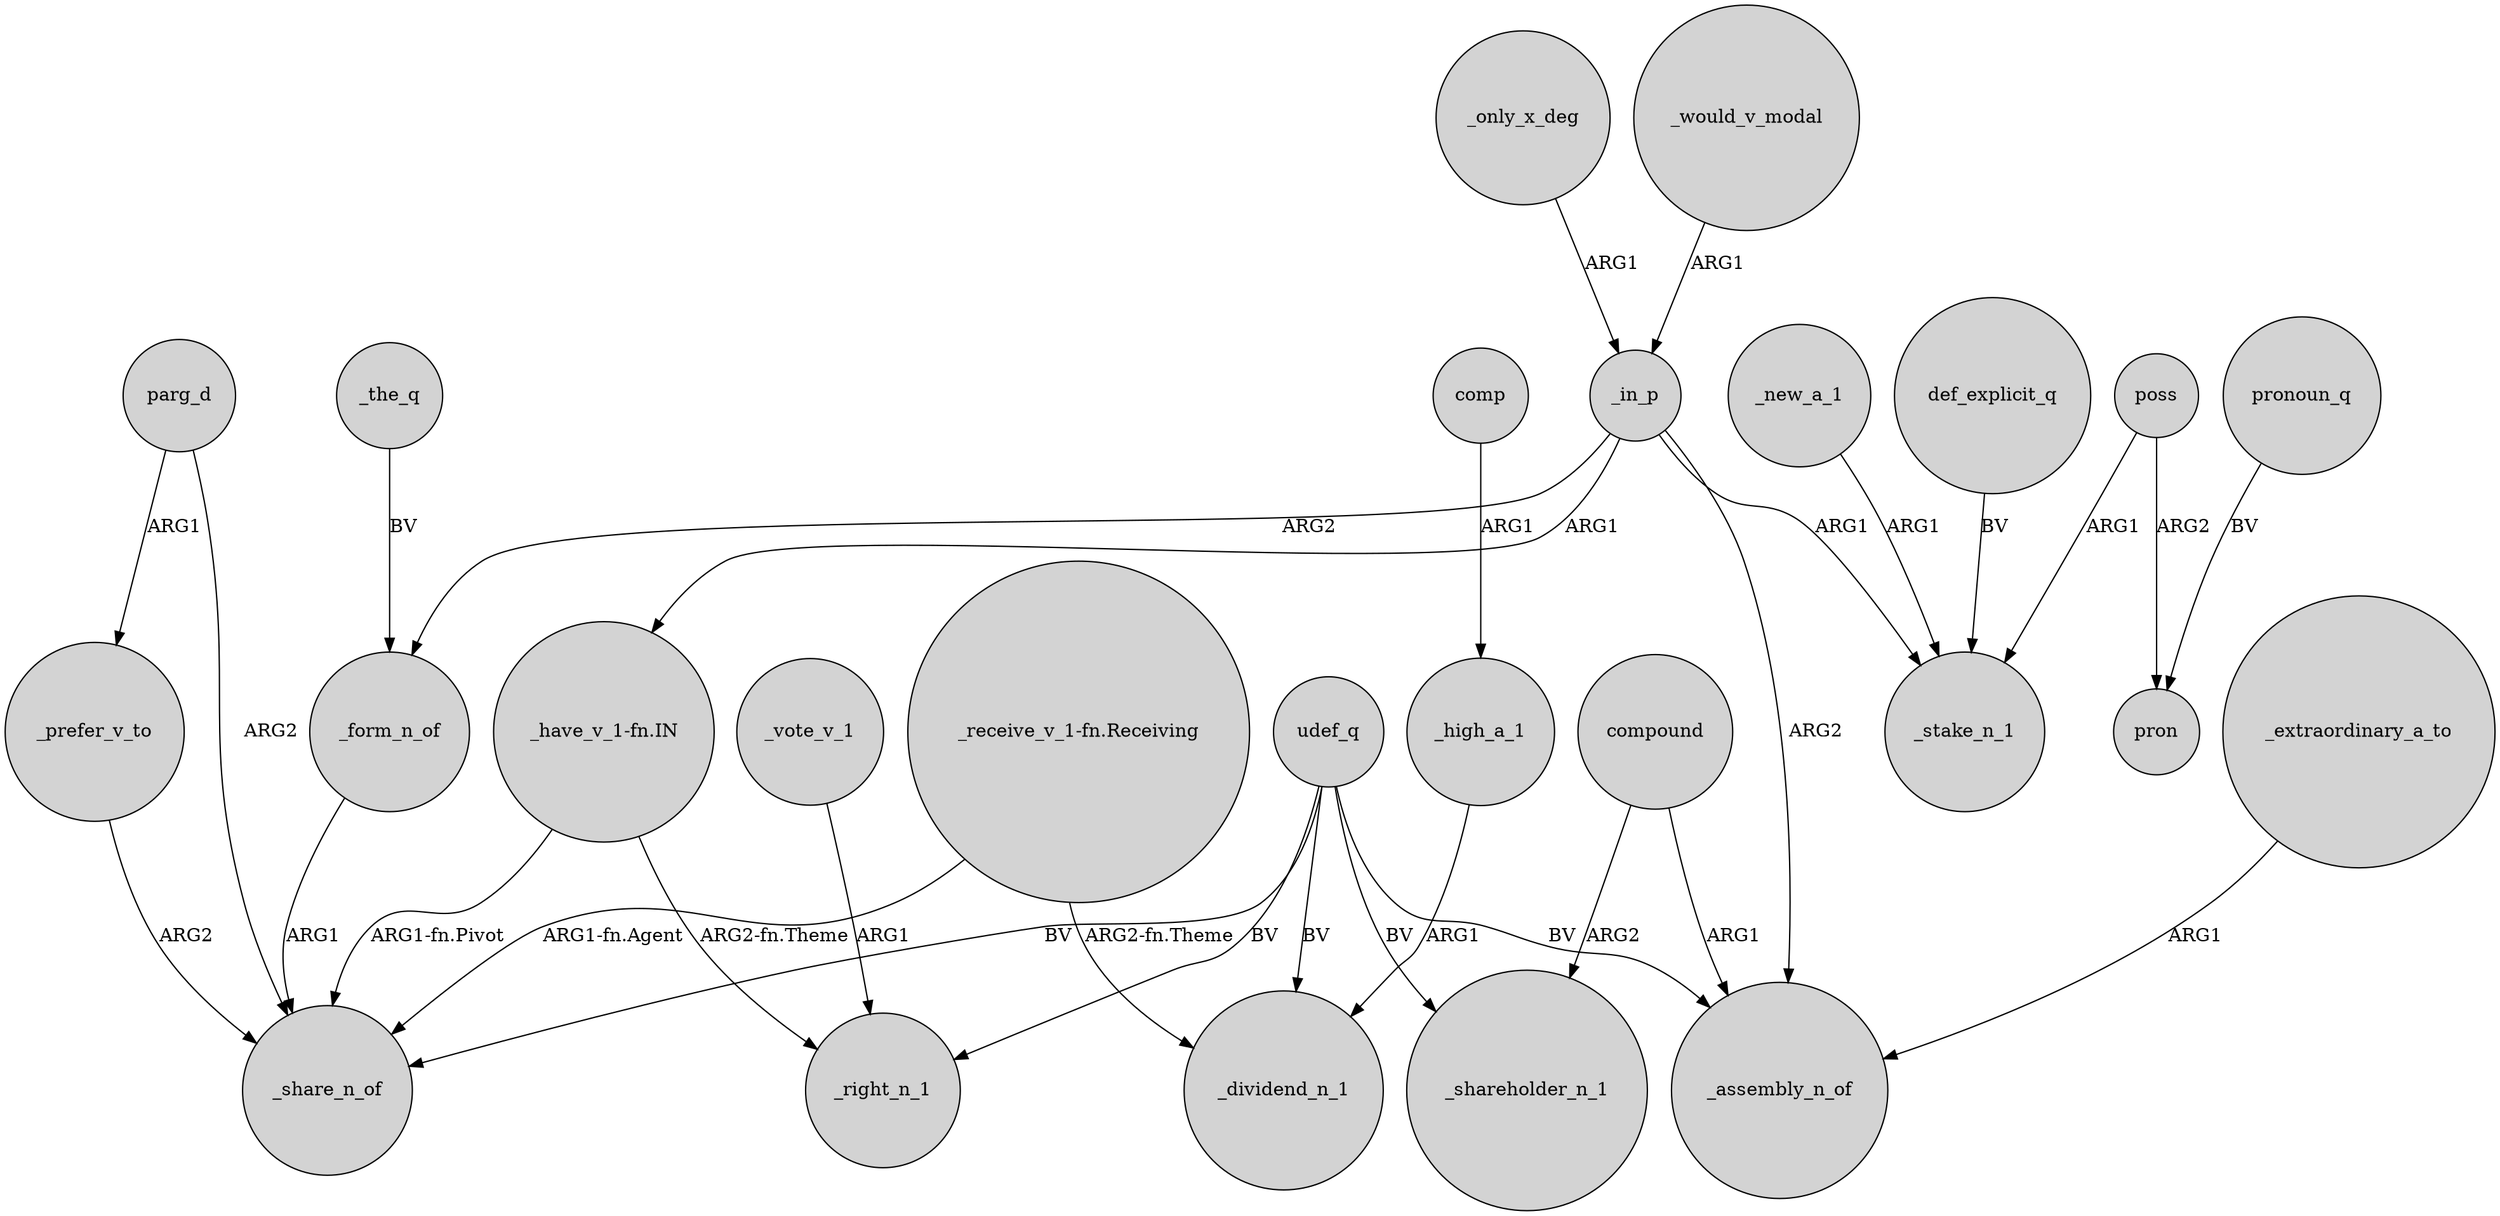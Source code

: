 digraph {
	node [shape=circle style=filled]
	_form_n_of -> _share_n_of [label=ARG1]
	_vote_v_1 -> _right_n_1 [label=ARG1]
	_prefer_v_to -> _share_n_of [label=ARG2]
	"_have_v_1-fn.IN" -> _right_n_1 [label="ARG2-fn.Theme"]
	poss -> pron [label=ARG2]
	parg_d -> _share_n_of [label=ARG2]
	compound -> _shareholder_n_1 [label=ARG2]
	_new_a_1 -> _stake_n_1 [label=ARG1]
	udef_q -> _assembly_n_of [label=BV]
	"_have_v_1-fn.IN" -> _share_n_of [label="ARG1-fn.Pivot"]
	comp -> _high_a_1 [label=ARG1]
	"_receive_v_1-fn.Receiving" -> _share_n_of [label="ARG1-fn.Agent"]
	udef_q -> _shareholder_n_1 [label=BV]
	_in_p -> "_have_v_1-fn.IN" [label=ARG1]
	_in_p -> _stake_n_1 [label=ARG1]
	pronoun_q -> pron [label=BV]
	"_receive_v_1-fn.Receiving" -> _dividend_n_1 [label="ARG2-fn.Theme"]
	udef_q -> _right_n_1 [label=BV]
	poss -> _stake_n_1 [label=ARG1]
	_in_p -> _form_n_of [label=ARG2]
	_only_x_deg -> _in_p [label=ARG1]
	compound -> _assembly_n_of [label=ARG1]
	udef_q -> _share_n_of [label=BV]
	_would_v_modal -> _in_p [label=ARG1]
	parg_d -> _prefer_v_to [label=ARG1]
	_extraordinary_a_to -> _assembly_n_of [label=ARG1]
	_the_q -> _form_n_of [label=BV]
	udef_q -> _dividend_n_1 [label=BV]
	_high_a_1 -> _dividend_n_1 [label=ARG1]
	def_explicit_q -> _stake_n_1 [label=BV]
	_in_p -> _assembly_n_of [label=ARG2]
}
